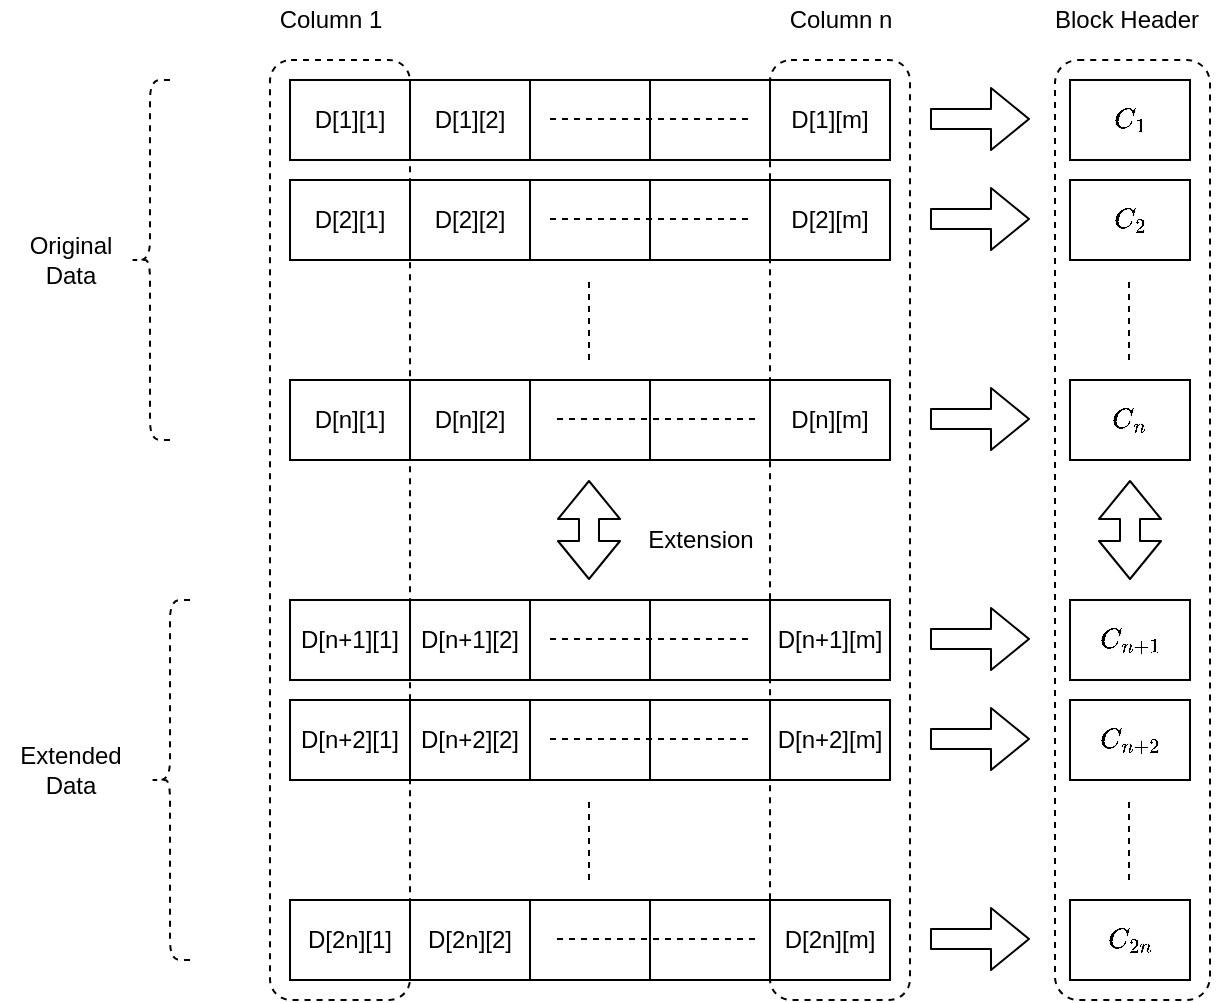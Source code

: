 <mxfile version="13.10.0" type="device"><diagram id="3oppMNcDjl4qqMJcLahb" name="Page-1"><mxGraphModel dx="946" dy="620" grid="1" gridSize="10" guides="1" tooltips="1" connect="1" arrows="1" fold="1" page="1" pageScale="1" pageWidth="827" pageHeight="1169" math="1" shadow="0"><root><mxCell id="0"/><mxCell id="1" parent="0"/><mxCell id="EVIfDKQP4wqIh1utrfD5-111" value="" style="rounded=1;whiteSpace=wrap;html=1;fillColor=none;dashed=1;" parent="1" vertex="1"><mxGeometry x="470" y="80" width="70" height="470" as="geometry"/></mxCell><mxCell id="EVIfDKQP4wqIh1utrfD5-16" value="" style="shape=table;html=1;whiteSpace=wrap;startSize=0;container=1;collapsible=0;childLayout=tableLayout;" parent="1" vertex="1"><mxGeometry x="230" y="90" width="300" height="40" as="geometry"/></mxCell><mxCell id="EVIfDKQP4wqIh1utrfD5-17" value="" style="shape=partialRectangle;html=1;whiteSpace=wrap;collapsible=0;dropTarget=0;pointerEvents=0;fillColor=none;top=0;left=0;bottom=0;right=0;points=[[0,0.5],[1,0.5]];portConstraint=eastwest;" parent="EVIfDKQP4wqIh1utrfD5-16" vertex="1"><mxGeometry width="300" height="40" as="geometry"/></mxCell><mxCell id="EVIfDKQP4wqIh1utrfD5-18" value="D[1][1]" style="shape=partialRectangle;html=1;whiteSpace=wrap;connectable=0;overflow=hidden;fillColor=none;top=0;left=0;bottom=0;right=0;" parent="EVIfDKQP4wqIh1utrfD5-17" vertex="1"><mxGeometry width="60" height="40" as="geometry"/></mxCell><mxCell id="EVIfDKQP4wqIh1utrfD5-19" value="D[1][2]" style="shape=partialRectangle;html=1;whiteSpace=wrap;connectable=0;overflow=hidden;fillColor=none;top=0;left=0;bottom=0;right=0;" parent="EVIfDKQP4wqIh1utrfD5-17" vertex="1"><mxGeometry x="60" width="60" height="40" as="geometry"/></mxCell><mxCell id="EVIfDKQP4wqIh1utrfD5-20" value="" style="shape=partialRectangle;html=1;whiteSpace=wrap;connectable=0;overflow=hidden;fillColor=none;top=0;left=0;bottom=0;right=0;" parent="EVIfDKQP4wqIh1utrfD5-17" vertex="1"><mxGeometry x="120" width="60" height="40" as="geometry"/></mxCell><mxCell id="EVIfDKQP4wqIh1utrfD5-21" value="" style="shape=partialRectangle;html=1;whiteSpace=wrap;connectable=0;overflow=hidden;fillColor=none;top=0;left=0;bottom=0;right=0;" parent="EVIfDKQP4wqIh1utrfD5-17" vertex="1"><mxGeometry x="180" width="60" height="40" as="geometry"/></mxCell><mxCell id="EVIfDKQP4wqIh1utrfD5-22" value="D[1][m]" style="shape=partialRectangle;html=1;whiteSpace=wrap;connectable=0;overflow=hidden;fillColor=none;top=0;left=0;bottom=0;right=0;" parent="EVIfDKQP4wqIh1utrfD5-17" vertex="1"><mxGeometry x="240" width="60" height="40" as="geometry"/></mxCell><mxCell id="EVIfDKQP4wqIh1utrfD5-23" value="" style="shape=table;html=1;whiteSpace=wrap;startSize=0;container=1;collapsible=0;childLayout=tableLayout;" parent="1" vertex="1"><mxGeometry x="230" y="240" width="300" height="40" as="geometry"/></mxCell><mxCell id="EVIfDKQP4wqIh1utrfD5-24" value="" style="shape=partialRectangle;html=1;whiteSpace=wrap;collapsible=0;dropTarget=0;pointerEvents=0;fillColor=none;top=0;left=0;bottom=0;right=0;points=[[0,0.5],[1,0.5]];portConstraint=eastwest;" parent="EVIfDKQP4wqIh1utrfD5-23" vertex="1"><mxGeometry width="300" height="40" as="geometry"/></mxCell><mxCell id="EVIfDKQP4wqIh1utrfD5-25" value="D[n][1]" style="shape=partialRectangle;html=1;whiteSpace=wrap;connectable=0;overflow=hidden;fillColor=none;top=0;left=0;bottom=0;right=0;" parent="EVIfDKQP4wqIh1utrfD5-24" vertex="1"><mxGeometry width="60" height="40" as="geometry"/></mxCell><mxCell id="EVIfDKQP4wqIh1utrfD5-26" value="D[n][2]" style="shape=partialRectangle;html=1;whiteSpace=wrap;connectable=0;overflow=hidden;fillColor=none;top=0;left=0;bottom=0;right=0;" parent="EVIfDKQP4wqIh1utrfD5-24" vertex="1"><mxGeometry x="60" width="60" height="40" as="geometry"/></mxCell><mxCell id="EVIfDKQP4wqIh1utrfD5-27" value="" style="shape=partialRectangle;html=1;whiteSpace=wrap;connectable=0;overflow=hidden;fillColor=none;top=0;left=0;bottom=0;right=0;" parent="EVIfDKQP4wqIh1utrfD5-24" vertex="1"><mxGeometry x="120" width="60" height="40" as="geometry"/></mxCell><mxCell id="EVIfDKQP4wqIh1utrfD5-28" value="" style="shape=partialRectangle;html=1;whiteSpace=wrap;connectable=0;overflow=hidden;fillColor=none;top=0;left=0;bottom=0;right=0;" parent="EVIfDKQP4wqIh1utrfD5-24" vertex="1"><mxGeometry x="180" width="60" height="40" as="geometry"/></mxCell><mxCell id="EVIfDKQP4wqIh1utrfD5-29" value="D[n][m]" style="shape=partialRectangle;html=1;whiteSpace=wrap;connectable=0;overflow=hidden;fillColor=none;top=0;left=0;bottom=0;right=0;" parent="EVIfDKQP4wqIh1utrfD5-24" vertex="1"><mxGeometry x="240" width="60" height="40" as="geometry"/></mxCell><mxCell id="EVIfDKQP4wqIh1utrfD5-30" value="" style="shape=table;html=1;whiteSpace=wrap;startSize=0;container=1;collapsible=0;childLayout=tableLayout;" parent="1" vertex="1"><mxGeometry x="230" y="140" width="300" height="40" as="geometry"/></mxCell><mxCell id="EVIfDKQP4wqIh1utrfD5-31" value="" style="shape=partialRectangle;html=1;whiteSpace=wrap;collapsible=0;dropTarget=0;pointerEvents=0;fillColor=none;top=0;left=0;bottom=0;right=0;points=[[0,0.5],[1,0.5]];portConstraint=eastwest;" parent="EVIfDKQP4wqIh1utrfD5-30" vertex="1"><mxGeometry width="300" height="40" as="geometry"/></mxCell><mxCell id="EVIfDKQP4wqIh1utrfD5-32" value="D[2][1]" style="shape=partialRectangle;html=1;whiteSpace=wrap;connectable=0;overflow=hidden;fillColor=none;top=0;left=0;bottom=0;right=0;" parent="EVIfDKQP4wqIh1utrfD5-31" vertex="1"><mxGeometry width="60" height="40" as="geometry"/></mxCell><mxCell id="EVIfDKQP4wqIh1utrfD5-33" value="D[2][2]" style="shape=partialRectangle;html=1;whiteSpace=wrap;connectable=0;overflow=hidden;fillColor=none;top=0;left=0;bottom=0;right=0;" parent="EVIfDKQP4wqIh1utrfD5-31" vertex="1"><mxGeometry x="60" width="60" height="40" as="geometry"/></mxCell><mxCell id="EVIfDKQP4wqIh1utrfD5-34" value="" style="shape=partialRectangle;html=1;whiteSpace=wrap;connectable=0;overflow=hidden;fillColor=none;top=0;left=0;bottom=0;right=0;" parent="EVIfDKQP4wqIh1utrfD5-31" vertex="1"><mxGeometry x="120" width="60" height="40" as="geometry"/></mxCell><mxCell id="EVIfDKQP4wqIh1utrfD5-35" value="" style="shape=partialRectangle;html=1;whiteSpace=wrap;connectable=0;overflow=hidden;fillColor=none;top=0;left=0;bottom=0;right=0;" parent="EVIfDKQP4wqIh1utrfD5-31" vertex="1"><mxGeometry x="180" width="60" height="40" as="geometry"/></mxCell><mxCell id="EVIfDKQP4wqIh1utrfD5-36" value="D[2][m]" style="shape=partialRectangle;html=1;whiteSpace=wrap;connectable=0;overflow=hidden;fillColor=none;top=0;left=0;bottom=0;right=0;" parent="EVIfDKQP4wqIh1utrfD5-31" vertex="1"><mxGeometry x="240" width="60" height="40" as="geometry"/></mxCell><mxCell id="EVIfDKQP4wqIh1utrfD5-37" value="" style="endArrow=none;dashed=1;html=1;" parent="1" edge="1"><mxGeometry width="50" height="50" relative="1" as="geometry"><mxPoint x="360" y="109.5" as="sourcePoint"/><mxPoint x="460" y="109.5" as="targetPoint"/></mxGeometry></mxCell><mxCell id="EVIfDKQP4wqIh1utrfD5-38" value="" style="endArrow=none;dashed=1;html=1;" parent="1" edge="1"><mxGeometry width="50" height="50" relative="1" as="geometry"><mxPoint x="360" y="159.5" as="sourcePoint"/><mxPoint x="460" y="159.5" as="targetPoint"/></mxGeometry></mxCell><mxCell id="EVIfDKQP4wqIh1utrfD5-39" value="" style="endArrow=none;dashed=1;html=1;" parent="1" edge="1"><mxGeometry width="50" height="50" relative="1" as="geometry"><mxPoint x="363.5" y="259.5" as="sourcePoint"/><mxPoint x="463.5" y="259.5" as="targetPoint"/></mxGeometry></mxCell><mxCell id="EVIfDKQP4wqIh1utrfD5-40" value="" style="endArrow=none;dashed=1;html=1;" parent="1" edge="1"><mxGeometry width="50" height="50" relative="1" as="geometry"><mxPoint x="379.5" y="230" as="sourcePoint"/><mxPoint x="379.5" y="190" as="targetPoint"/><Array as="points"><mxPoint x="379.5" y="210"/></Array></mxGeometry></mxCell><mxCell id="EVIfDKQP4wqIh1utrfD5-41" value="" style="shape=flexArrow;endArrow=classic;html=1;" parent="1" edge="1"><mxGeometry width="50" height="50" relative="1" as="geometry"><mxPoint x="550" y="109.5" as="sourcePoint"/><mxPoint x="600" y="109.5" as="targetPoint"/></mxGeometry></mxCell><mxCell id="EVIfDKQP4wqIh1utrfD5-55" value="" style="shape=table;html=1;whiteSpace=wrap;startSize=0;container=1;collapsible=0;childLayout=tableLayout;" parent="1" vertex="1"><mxGeometry x="620" y="90" width="60" height="40" as="geometry"/></mxCell><mxCell id="EVIfDKQP4wqIh1utrfD5-56" value="" style="shape=partialRectangle;html=1;whiteSpace=wrap;collapsible=0;dropTarget=0;pointerEvents=0;fillColor=none;top=0;left=0;bottom=0;right=0;points=[[0,0.5],[1,0.5]];portConstraint=eastwest;" parent="EVIfDKQP4wqIh1utrfD5-55" vertex="1"><mxGeometry width="60" height="40" as="geometry"/></mxCell><mxCell id="EVIfDKQP4wqIh1utrfD5-57" value="`C_1`" style="shape=partialRectangle;html=1;whiteSpace=wrap;connectable=0;overflow=hidden;fillColor=none;top=0;left=0;bottom=0;right=0;" parent="EVIfDKQP4wqIh1utrfD5-56" vertex="1"><mxGeometry width="60" height="40" as="geometry"/></mxCell><mxCell id="EVIfDKQP4wqIh1utrfD5-58" value="" style="shape=table;html=1;whiteSpace=wrap;startSize=0;container=1;collapsible=0;childLayout=tableLayout;" parent="1" vertex="1"><mxGeometry x="620" y="140" width="60" height="40" as="geometry"/></mxCell><mxCell id="EVIfDKQP4wqIh1utrfD5-59" value="" style="shape=partialRectangle;html=1;whiteSpace=wrap;collapsible=0;dropTarget=0;pointerEvents=0;fillColor=none;top=0;left=0;bottom=0;right=0;points=[[0,0.5],[1,0.5]];portConstraint=eastwest;" parent="EVIfDKQP4wqIh1utrfD5-58" vertex="1"><mxGeometry width="60" height="40" as="geometry"/></mxCell><mxCell id="EVIfDKQP4wqIh1utrfD5-60" value="`C_2`" style="shape=partialRectangle;html=1;whiteSpace=wrap;connectable=0;overflow=hidden;fillColor=none;top=0;left=0;bottom=0;right=0;" parent="EVIfDKQP4wqIh1utrfD5-59" vertex="1"><mxGeometry width="60" height="40" as="geometry"/></mxCell><mxCell id="EVIfDKQP4wqIh1utrfD5-61" value="" style="shape=table;html=1;whiteSpace=wrap;startSize=0;container=1;collapsible=0;childLayout=tableLayout;" parent="1" vertex="1"><mxGeometry x="620" y="240" width="60" height="40" as="geometry"/></mxCell><mxCell id="EVIfDKQP4wqIh1utrfD5-62" value="" style="shape=partialRectangle;html=1;whiteSpace=wrap;collapsible=0;dropTarget=0;pointerEvents=0;fillColor=none;top=0;left=0;bottom=0;right=0;points=[[0,0.5],[1,0.5]];portConstraint=eastwest;" parent="EVIfDKQP4wqIh1utrfD5-61" vertex="1"><mxGeometry width="60" height="40" as="geometry"/></mxCell><mxCell id="EVIfDKQP4wqIh1utrfD5-63" value="`C_n`" style="shape=partialRectangle;html=1;whiteSpace=wrap;connectable=0;overflow=hidden;fillColor=none;top=0;left=0;bottom=0;right=0;" parent="EVIfDKQP4wqIh1utrfD5-62" vertex="1"><mxGeometry width="60" height="40" as="geometry"/></mxCell><mxCell id="EVIfDKQP4wqIh1utrfD5-64" value="" style="shape=flexArrow;endArrow=classic;html=1;" parent="1" edge="1"><mxGeometry width="50" height="50" relative="1" as="geometry"><mxPoint x="550" y="159.5" as="sourcePoint"/><mxPoint x="600" y="159.5" as="targetPoint"/></mxGeometry></mxCell><mxCell id="EVIfDKQP4wqIh1utrfD5-65" value="" style="shape=flexArrow;endArrow=classic;html=1;" parent="1" edge="1"><mxGeometry width="50" height="50" relative="1" as="geometry"><mxPoint x="550" y="259.5" as="sourcePoint"/><mxPoint x="600" y="259.5" as="targetPoint"/></mxGeometry></mxCell><mxCell id="EVIfDKQP4wqIh1utrfD5-66" value="" style="endArrow=none;dashed=1;html=1;" parent="1" edge="1"><mxGeometry width="50" height="50" relative="1" as="geometry"><mxPoint x="649.5" y="230" as="sourcePoint"/><mxPoint x="649.5" y="190" as="targetPoint"/><Array as="points"><mxPoint x="649.5" y="210"/></Array></mxGeometry></mxCell><mxCell id="EVIfDKQP4wqIh1utrfD5-67" value="" style="shape=table;html=1;whiteSpace=wrap;startSize=0;container=1;collapsible=0;childLayout=tableLayout;" parent="1" vertex="1"><mxGeometry x="230" y="350" width="300" height="40" as="geometry"/></mxCell><mxCell id="EVIfDKQP4wqIh1utrfD5-68" value="" style="shape=partialRectangle;html=1;whiteSpace=wrap;collapsible=0;dropTarget=0;pointerEvents=0;fillColor=none;top=0;left=0;bottom=0;right=0;points=[[0,0.5],[1,0.5]];portConstraint=eastwest;" parent="EVIfDKQP4wqIh1utrfD5-67" vertex="1"><mxGeometry width="300" height="40" as="geometry"/></mxCell><mxCell id="EVIfDKQP4wqIh1utrfD5-69" value="D[n+1][1]" style="shape=partialRectangle;html=1;whiteSpace=wrap;connectable=0;overflow=hidden;fillColor=none;top=0;left=0;bottom=0;right=0;" parent="EVIfDKQP4wqIh1utrfD5-68" vertex="1"><mxGeometry width="60" height="40" as="geometry"/></mxCell><mxCell id="EVIfDKQP4wqIh1utrfD5-70" value="D[n+1][2]" style="shape=partialRectangle;html=1;whiteSpace=wrap;connectable=0;overflow=hidden;fillColor=none;top=0;left=0;bottom=0;right=0;" parent="EVIfDKQP4wqIh1utrfD5-68" vertex="1"><mxGeometry x="60" width="60" height="40" as="geometry"/></mxCell><mxCell id="EVIfDKQP4wqIh1utrfD5-71" value="" style="shape=partialRectangle;html=1;whiteSpace=wrap;connectable=0;overflow=hidden;fillColor=none;top=0;left=0;bottom=0;right=0;" parent="EVIfDKQP4wqIh1utrfD5-68" vertex="1"><mxGeometry x="120" width="60" height="40" as="geometry"/></mxCell><mxCell id="EVIfDKQP4wqIh1utrfD5-72" value="" style="shape=partialRectangle;html=1;whiteSpace=wrap;connectable=0;overflow=hidden;fillColor=none;top=0;left=0;bottom=0;right=0;" parent="EVIfDKQP4wqIh1utrfD5-68" vertex="1"><mxGeometry x="180" width="60" height="40" as="geometry"/></mxCell><mxCell id="EVIfDKQP4wqIh1utrfD5-73" value="D[n+1][m]" style="shape=partialRectangle;html=1;whiteSpace=wrap;connectable=0;overflow=hidden;fillColor=none;top=0;left=0;bottom=0;right=0;" parent="EVIfDKQP4wqIh1utrfD5-68" vertex="1"><mxGeometry x="240" width="60" height="40" as="geometry"/></mxCell><mxCell id="EVIfDKQP4wqIh1utrfD5-74" value="" style="shape=table;html=1;whiteSpace=wrap;startSize=0;container=1;collapsible=0;childLayout=tableLayout;" parent="1" vertex="1"><mxGeometry x="230" y="500" width="300" height="40" as="geometry"/></mxCell><mxCell id="EVIfDKQP4wqIh1utrfD5-75" value="" style="shape=partialRectangle;html=1;whiteSpace=wrap;collapsible=0;dropTarget=0;pointerEvents=0;fillColor=none;top=0;left=0;bottom=0;right=0;points=[[0,0.5],[1,0.5]];portConstraint=eastwest;" parent="EVIfDKQP4wqIh1utrfD5-74" vertex="1"><mxGeometry width="300" height="40" as="geometry"/></mxCell><mxCell id="EVIfDKQP4wqIh1utrfD5-76" value="D[2n][1]" style="shape=partialRectangle;html=1;whiteSpace=wrap;connectable=0;overflow=hidden;fillColor=none;top=0;left=0;bottom=0;right=0;" parent="EVIfDKQP4wqIh1utrfD5-75" vertex="1"><mxGeometry width="60" height="40" as="geometry"/></mxCell><mxCell id="EVIfDKQP4wqIh1utrfD5-77" value="D[2n][2]" style="shape=partialRectangle;html=1;whiteSpace=wrap;connectable=0;overflow=hidden;fillColor=none;top=0;left=0;bottom=0;right=0;" parent="EVIfDKQP4wqIh1utrfD5-75" vertex="1"><mxGeometry x="60" width="60" height="40" as="geometry"/></mxCell><mxCell id="EVIfDKQP4wqIh1utrfD5-78" value="" style="shape=partialRectangle;html=1;whiteSpace=wrap;connectable=0;overflow=hidden;fillColor=none;top=0;left=0;bottom=0;right=0;" parent="EVIfDKQP4wqIh1utrfD5-75" vertex="1"><mxGeometry x="120" width="60" height="40" as="geometry"/></mxCell><mxCell id="EVIfDKQP4wqIh1utrfD5-79" value="" style="shape=partialRectangle;html=1;whiteSpace=wrap;connectable=0;overflow=hidden;fillColor=none;top=0;left=0;bottom=0;right=0;" parent="EVIfDKQP4wqIh1utrfD5-75" vertex="1"><mxGeometry x="180" width="60" height="40" as="geometry"/></mxCell><mxCell id="EVIfDKQP4wqIh1utrfD5-80" value="D[2n][m]" style="shape=partialRectangle;html=1;whiteSpace=wrap;connectable=0;overflow=hidden;fillColor=none;top=0;left=0;bottom=0;right=0;" parent="EVIfDKQP4wqIh1utrfD5-75" vertex="1"><mxGeometry x="240" width="60" height="40" as="geometry"/></mxCell><mxCell id="EVIfDKQP4wqIh1utrfD5-81" value="" style="shape=table;html=1;whiteSpace=wrap;startSize=0;container=1;collapsible=0;childLayout=tableLayout;" parent="1" vertex="1"><mxGeometry x="230" y="400" width="300" height="40" as="geometry"/></mxCell><mxCell id="EVIfDKQP4wqIh1utrfD5-82" value="" style="shape=partialRectangle;html=1;whiteSpace=wrap;collapsible=0;dropTarget=0;pointerEvents=0;fillColor=none;top=0;left=0;bottom=0;right=0;points=[[0,0.5],[1,0.5]];portConstraint=eastwest;" parent="EVIfDKQP4wqIh1utrfD5-81" vertex="1"><mxGeometry width="300" height="40" as="geometry"/></mxCell><mxCell id="EVIfDKQP4wqIh1utrfD5-83" value="D[n+2][1]" style="shape=partialRectangle;html=1;whiteSpace=wrap;connectable=0;overflow=hidden;fillColor=none;top=0;left=0;bottom=0;right=0;" parent="EVIfDKQP4wqIh1utrfD5-82" vertex="1"><mxGeometry width="60" height="40" as="geometry"/></mxCell><mxCell id="EVIfDKQP4wqIh1utrfD5-84" value="D[n+2][2]" style="shape=partialRectangle;html=1;whiteSpace=wrap;connectable=0;overflow=hidden;fillColor=none;top=0;left=0;bottom=0;right=0;" parent="EVIfDKQP4wqIh1utrfD5-82" vertex="1"><mxGeometry x="60" width="60" height="40" as="geometry"/></mxCell><mxCell id="EVIfDKQP4wqIh1utrfD5-85" value="" style="shape=partialRectangle;html=1;whiteSpace=wrap;connectable=0;overflow=hidden;fillColor=none;top=0;left=0;bottom=0;right=0;" parent="EVIfDKQP4wqIh1utrfD5-82" vertex="1"><mxGeometry x="120" width="60" height="40" as="geometry"/></mxCell><mxCell id="EVIfDKQP4wqIh1utrfD5-86" value="" style="shape=partialRectangle;html=1;whiteSpace=wrap;connectable=0;overflow=hidden;fillColor=none;top=0;left=0;bottom=0;right=0;" parent="EVIfDKQP4wqIh1utrfD5-82" vertex="1"><mxGeometry x="180" width="60" height="40" as="geometry"/></mxCell><mxCell id="EVIfDKQP4wqIh1utrfD5-87" value="D[n+2][m]" style="shape=partialRectangle;html=1;whiteSpace=wrap;connectable=0;overflow=hidden;fillColor=none;top=0;left=0;bottom=0;right=0;" parent="EVIfDKQP4wqIh1utrfD5-82" vertex="1"><mxGeometry x="240" width="60" height="40" as="geometry"/></mxCell><mxCell id="EVIfDKQP4wqIh1utrfD5-88" value="" style="endArrow=none;dashed=1;html=1;" parent="1" edge="1"><mxGeometry width="50" height="50" relative="1" as="geometry"><mxPoint x="360" y="369.5" as="sourcePoint"/><mxPoint x="460" y="369.5" as="targetPoint"/></mxGeometry></mxCell><mxCell id="EVIfDKQP4wqIh1utrfD5-89" value="" style="endArrow=none;dashed=1;html=1;" parent="1" edge="1"><mxGeometry width="50" height="50" relative="1" as="geometry"><mxPoint x="360" y="419.5" as="sourcePoint"/><mxPoint x="460" y="419.5" as="targetPoint"/></mxGeometry></mxCell><mxCell id="EVIfDKQP4wqIh1utrfD5-90" value="" style="endArrow=none;dashed=1;html=1;" parent="1" edge="1"><mxGeometry width="50" height="50" relative="1" as="geometry"><mxPoint x="363.5" y="519.5" as="sourcePoint"/><mxPoint x="463.5" y="519.5" as="targetPoint"/></mxGeometry></mxCell><mxCell id="EVIfDKQP4wqIh1utrfD5-91" value="" style="endArrow=none;dashed=1;html=1;" parent="1" edge="1"><mxGeometry width="50" height="50" relative="1" as="geometry"><mxPoint x="379.5" y="490" as="sourcePoint"/><mxPoint x="379.5" y="450" as="targetPoint"/><Array as="points"><mxPoint x="379.5" y="470"/></Array></mxGeometry></mxCell><mxCell id="EVIfDKQP4wqIh1utrfD5-92" value="" style="shape=flexArrow;endArrow=classic;html=1;" parent="1" edge="1"><mxGeometry width="50" height="50" relative="1" as="geometry"><mxPoint x="550" y="369.5" as="sourcePoint"/><mxPoint x="600" y="369.5" as="targetPoint"/></mxGeometry></mxCell><mxCell id="EVIfDKQP4wqIh1utrfD5-93" value="" style="shape=table;html=1;whiteSpace=wrap;startSize=0;container=1;collapsible=0;childLayout=tableLayout;" parent="1" vertex="1"><mxGeometry x="620" y="350" width="60" height="40" as="geometry"/></mxCell><mxCell id="EVIfDKQP4wqIh1utrfD5-94" value="" style="shape=partialRectangle;html=1;whiteSpace=wrap;collapsible=0;dropTarget=0;pointerEvents=0;fillColor=none;top=0;left=0;bottom=0;right=0;points=[[0,0.5],[1,0.5]];portConstraint=eastwest;" parent="EVIfDKQP4wqIh1utrfD5-93" vertex="1"><mxGeometry width="60" height="40" as="geometry"/></mxCell><mxCell id="EVIfDKQP4wqIh1utrfD5-95" value="`C_{n+1}`" style="shape=partialRectangle;html=1;whiteSpace=wrap;connectable=0;overflow=hidden;fillColor=none;top=0;left=0;bottom=0;right=0;" parent="EVIfDKQP4wqIh1utrfD5-94" vertex="1"><mxGeometry width="60" height="40" as="geometry"/></mxCell><mxCell id="EVIfDKQP4wqIh1utrfD5-96" value="" style="shape=table;html=1;whiteSpace=wrap;startSize=0;container=1;collapsible=0;childLayout=tableLayout;" parent="1" vertex="1"><mxGeometry x="620" y="400" width="60" height="40" as="geometry"/></mxCell><mxCell id="EVIfDKQP4wqIh1utrfD5-97" value="" style="shape=partialRectangle;html=1;whiteSpace=wrap;collapsible=0;dropTarget=0;pointerEvents=0;fillColor=none;top=0;left=0;bottom=0;right=0;points=[[0,0.5],[1,0.5]];portConstraint=eastwest;" parent="EVIfDKQP4wqIh1utrfD5-96" vertex="1"><mxGeometry width="60" height="40" as="geometry"/></mxCell><mxCell id="EVIfDKQP4wqIh1utrfD5-98" value="`C_{n+2}`" style="shape=partialRectangle;html=1;whiteSpace=wrap;connectable=0;overflow=hidden;fillColor=none;top=0;left=0;bottom=0;right=0;" parent="EVIfDKQP4wqIh1utrfD5-97" vertex="1"><mxGeometry width="60" height="40" as="geometry"/></mxCell><mxCell id="EVIfDKQP4wqIh1utrfD5-99" value="" style="shape=table;html=1;whiteSpace=wrap;startSize=0;container=1;collapsible=0;childLayout=tableLayout;" parent="1" vertex="1"><mxGeometry x="620" y="500" width="60" height="40" as="geometry"/></mxCell><mxCell id="EVIfDKQP4wqIh1utrfD5-100" value="" style="shape=partialRectangle;html=1;whiteSpace=wrap;collapsible=0;dropTarget=0;pointerEvents=0;fillColor=none;top=0;left=0;bottom=0;right=0;points=[[0,0.5],[1,0.5]];portConstraint=eastwest;" parent="EVIfDKQP4wqIh1utrfD5-99" vertex="1"><mxGeometry width="60" height="40" as="geometry"/></mxCell><mxCell id="EVIfDKQP4wqIh1utrfD5-101" value="`C_{2n}`" style="shape=partialRectangle;html=1;whiteSpace=wrap;connectable=0;overflow=hidden;fillColor=none;top=0;left=0;bottom=0;right=0;" parent="EVIfDKQP4wqIh1utrfD5-100" vertex="1"><mxGeometry width="60" height="40" as="geometry"/></mxCell><mxCell id="EVIfDKQP4wqIh1utrfD5-102" value="" style="shape=flexArrow;endArrow=classic;html=1;" parent="1" edge="1"><mxGeometry width="50" height="50" relative="1" as="geometry"><mxPoint x="550" y="419.5" as="sourcePoint"/><mxPoint x="600" y="419.5" as="targetPoint"/></mxGeometry></mxCell><mxCell id="EVIfDKQP4wqIh1utrfD5-103" value="" style="shape=flexArrow;endArrow=classic;html=1;" parent="1" edge="1"><mxGeometry width="50" height="50" relative="1" as="geometry"><mxPoint x="550" y="519.5" as="sourcePoint"/><mxPoint x="600" y="519.5" as="targetPoint"/></mxGeometry></mxCell><mxCell id="EVIfDKQP4wqIh1utrfD5-104" value="" style="endArrow=none;dashed=1;html=1;" parent="1" edge="1"><mxGeometry width="50" height="50" relative="1" as="geometry"><mxPoint x="649.5" y="490" as="sourcePoint"/><mxPoint x="649.5" y="450" as="targetPoint"/><Array as="points"><mxPoint x="649.5" y="470"/></Array></mxGeometry></mxCell><mxCell id="EVIfDKQP4wqIh1utrfD5-105" value="" style="shape=flexArrow;endArrow=classic;startArrow=classic;html=1;" parent="1" edge="1"><mxGeometry width="50" height="50" relative="1" as="geometry"><mxPoint x="379.5" y="340" as="sourcePoint"/><mxPoint x="379.5" y="290" as="targetPoint"/></mxGeometry></mxCell><mxCell id="EVIfDKQP4wqIh1utrfD5-106" value="Extension" style="text;html=1;align=center;verticalAlign=middle;resizable=0;points=[];autosize=1;" parent="1" vertex="1"><mxGeometry x="400" y="310" width="70" height="20" as="geometry"/></mxCell><mxCell id="EVIfDKQP4wqIh1utrfD5-107" value="" style="shape=flexArrow;endArrow=classic;startArrow=classic;html=1;" parent="1" edge="1"><mxGeometry width="50" height="50" relative="1" as="geometry"><mxPoint x="650" y="340" as="sourcePoint"/><mxPoint x="650" y="290" as="targetPoint"/></mxGeometry></mxCell><mxCell id="EVIfDKQP4wqIh1utrfD5-109" value="" style="rounded=1;whiteSpace=wrap;html=1;fillColor=none;dashed=1;" parent="1" vertex="1"><mxGeometry x="220" y="80" width="70" height="470" as="geometry"/></mxCell><mxCell id="EVIfDKQP4wqIh1utrfD5-110" value="Column 1" style="text;html=1;align=center;verticalAlign=middle;resizable=0;points=[];autosize=1;" parent="1" vertex="1"><mxGeometry x="215" y="50" width="70" height="20" as="geometry"/></mxCell><mxCell id="EVIfDKQP4wqIh1utrfD5-112" value="Column n" style="text;html=1;align=center;verticalAlign=middle;resizable=0;points=[];autosize=1;" parent="1" vertex="1"><mxGeometry x="470" y="50" width="70" height="20" as="geometry"/></mxCell><mxCell id="EVIfDKQP4wqIh1utrfD5-113" value="" style="rounded=1;whiteSpace=wrap;html=1;fillColor=none;dashed=1;" parent="1" vertex="1"><mxGeometry x="612.5" y="80" width="77.5" height="470" as="geometry"/></mxCell><mxCell id="EVIfDKQP4wqIh1utrfD5-114" value="Block Header" style="text;html=1;align=center;verticalAlign=middle;resizable=0;points=[];autosize=1;" parent="1" vertex="1"><mxGeometry x="602.5" y="50" width="90" height="20" as="geometry"/></mxCell><mxCell id="EVIfDKQP4wqIh1utrfD5-115" value="" style="shape=curlyBracket;whiteSpace=wrap;html=1;rounded=1;dashed=1;fillColor=none;" parent="1" vertex="1"><mxGeometry x="150" y="90" width="20" height="180" as="geometry"/></mxCell><mxCell id="EVIfDKQP4wqIh1utrfD5-116" value="Original&lt;br&gt;Data" style="text;html=1;align=center;verticalAlign=middle;resizable=0;points=[];autosize=1;" parent="1" vertex="1"><mxGeometry x="90" y="165" width="60" height="30" as="geometry"/></mxCell><mxCell id="EVIfDKQP4wqIh1utrfD5-117" value="" style="shape=curlyBracket;whiteSpace=wrap;html=1;rounded=1;dashed=1;fillColor=none;" parent="1" vertex="1"><mxGeometry x="160" y="350" width="20" height="180" as="geometry"/></mxCell><mxCell id="EVIfDKQP4wqIh1utrfD5-118" value="Extended&lt;br&gt;Data" style="text;html=1;align=center;verticalAlign=middle;resizable=0;points=[];autosize=1;" parent="1" vertex="1"><mxGeometry x="85" y="420" width="70" height="30" as="geometry"/></mxCell></root></mxGraphModel></diagram></mxfile>